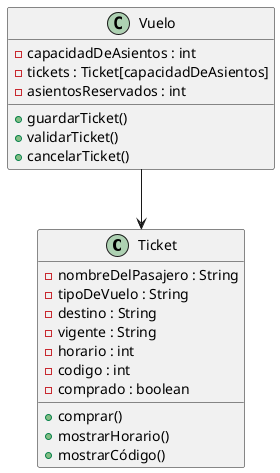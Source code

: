 @startuml
'https://plantuml.com/class-diagram

class Ticket{
    -nombreDelPasajero : String
    -tipoDeVuelo : String
    -destino : String
    -vigente : String
    -horario : int
    -codigo : int
    -comprado : boolean
    +comprar()
    +mostrarHorario()
    +mostrarCódigo()
}

class Vuelo{
    -capacidadDeAsientos : int
    -tickets : Ticket[capacidadDeAsientos]
    -asientosReservados : int
    +guardarTicket()
    +validarTicket()
    +cancelarTicket()
}

Vuelo-->Ticket

@enduml